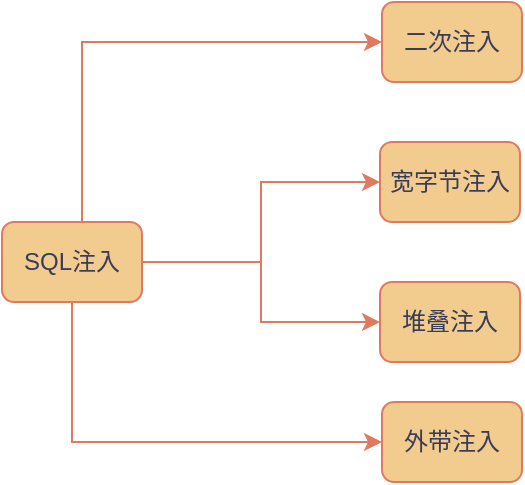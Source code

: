 <mxfile border="50" scale="3" compressed="false" locked="false" version="24.8.6">
  <diagram name="Blank" id="YmL12bMKpDGza6XwsDPr">
    <mxGraphModel dx="607" dy="1501" grid="1" gridSize="10" guides="1" tooltips="1" connect="1" arrows="1" fold="1" page="1" pageScale="1" pageWidth="827" pageHeight="1169" background="none" math="1" shadow="0">
      <root>
        <mxCell id="X5NqExCQtvZxIxQ7pmgY-0" />
        <mxCell id="1" parent="X5NqExCQtvZxIxQ7pmgY-0" />
        <mxCell id="7MkAzN2yLicrXQPzEdz--28" value="" style="edgeStyle=orthogonalEdgeStyle;rounded=0;orthogonalLoop=1;jettySize=auto;html=1;strokeColor=#E07A5F;fontColor=#393C56;fillColor=#F2CC8F;" edge="1" parent="1" source="7MkAzN2yLicrXQPzEdz--4" target="7MkAzN2yLicrXQPzEdz--27">
          <mxGeometry relative="1" as="geometry">
            <Array as="points">
              <mxPoint x="225" y="-120" />
            </Array>
          </mxGeometry>
        </mxCell>
        <mxCell id="7MkAzN2yLicrXQPzEdz--30" value="" style="edgeStyle=orthogonalEdgeStyle;rounded=0;orthogonalLoop=1;jettySize=auto;html=1;strokeColor=#E07A5F;fontColor=#393C56;fillColor=#F2CC8F;" edge="1" parent="1" source="7MkAzN2yLicrXQPzEdz--4" target="7MkAzN2yLicrXQPzEdz--29">
          <mxGeometry relative="1" as="geometry" />
        </mxCell>
        <mxCell id="7MkAzN2yLicrXQPzEdz--32" style="edgeStyle=orthogonalEdgeStyle;rounded=0;orthogonalLoop=1;jettySize=auto;html=1;entryX=0;entryY=0.5;entryDx=0;entryDy=0;strokeColor=#E07A5F;fontColor=#393C56;fillColor=#F2CC8F;" edge="1" parent="1" source="7MkAzN2yLicrXQPzEdz--4" target="7MkAzN2yLicrXQPzEdz--25">
          <mxGeometry relative="1" as="geometry" />
        </mxCell>
        <mxCell id="7MkAzN2yLicrXQPzEdz--33" style="edgeStyle=orthogonalEdgeStyle;rounded=0;orthogonalLoop=1;jettySize=auto;html=1;entryX=0;entryY=0.5;entryDx=0;entryDy=0;strokeColor=#E07A5F;fontColor=#393C56;fillColor=#F2CC8F;" edge="1" parent="1" source="7MkAzN2yLicrXQPzEdz--4" target="7MkAzN2yLicrXQPzEdz--23">
          <mxGeometry relative="1" as="geometry">
            <Array as="points">
              <mxPoint x="230" y="-320" />
            </Array>
          </mxGeometry>
        </mxCell>
        <mxCell id="7MkAzN2yLicrXQPzEdz--4" value="SQL注入" style="rounded=1;whiteSpace=wrap;html=1;labelBackgroundColor=none;fillColor=#F2CC8F;strokeColor=#E07A5F;fontColor=#393C56;" vertex="1" parent="1">
          <mxGeometry x="190" y="-230" width="70" height="40" as="geometry" />
        </mxCell>
        <mxCell id="7MkAzN2yLicrXQPzEdz--23" value="二次注入" style="rounded=1;whiteSpace=wrap;html=1;labelBackgroundColor=none;fillColor=#F2CC8F;strokeColor=#E07A5F;fontColor=#393C56;" vertex="1" parent="1">
          <mxGeometry x="380" y="-340" width="70" height="40" as="geometry" />
        </mxCell>
        <mxCell id="7MkAzN2yLicrXQPzEdz--25" value="宽字节注入" style="rounded=1;whiteSpace=wrap;html=1;labelBackgroundColor=none;fillColor=#F2CC8F;strokeColor=#E07A5F;fontColor=#393C56;" vertex="1" parent="1">
          <mxGeometry x="379" y="-270" width="70" height="40" as="geometry" />
        </mxCell>
        <mxCell id="7MkAzN2yLicrXQPzEdz--27" value="外带注入" style="rounded=1;whiteSpace=wrap;html=1;labelBackgroundColor=none;fillColor=#F2CC8F;strokeColor=#E07A5F;fontColor=#393C56;" vertex="1" parent="1">
          <mxGeometry x="380" y="-140" width="70" height="40" as="geometry" />
        </mxCell>
        <mxCell id="7MkAzN2yLicrXQPzEdz--29" value="堆叠注入" style="rounded=1;whiteSpace=wrap;html=1;labelBackgroundColor=none;fillColor=#F2CC8F;strokeColor=#E07A5F;fontColor=#393C56;" vertex="1" parent="1">
          <mxGeometry x="379" y="-200" width="70" height="40" as="geometry" />
        </mxCell>
      </root>
    </mxGraphModel>
  </diagram>
</mxfile>
